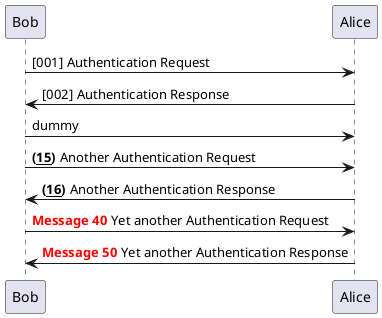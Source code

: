 @startuml
autonumber "[000]"
Bob -> Alice : Authentication Request
Bob <- Alice : Authentication Response

autonumber stop
Bob -> Alice : dummy

autonumber 15 "<b>(<u>##</u>)"
Bob -> Alice : Another Authentication Request
Bob <- Alice : Another Authentication Response

autonumber 40 10 "<font color=red><b>Message 0"
Bob -> Alice : Yet another Authentication Request
Bob <- Alice : Yet another Authentication Response
@enduml
